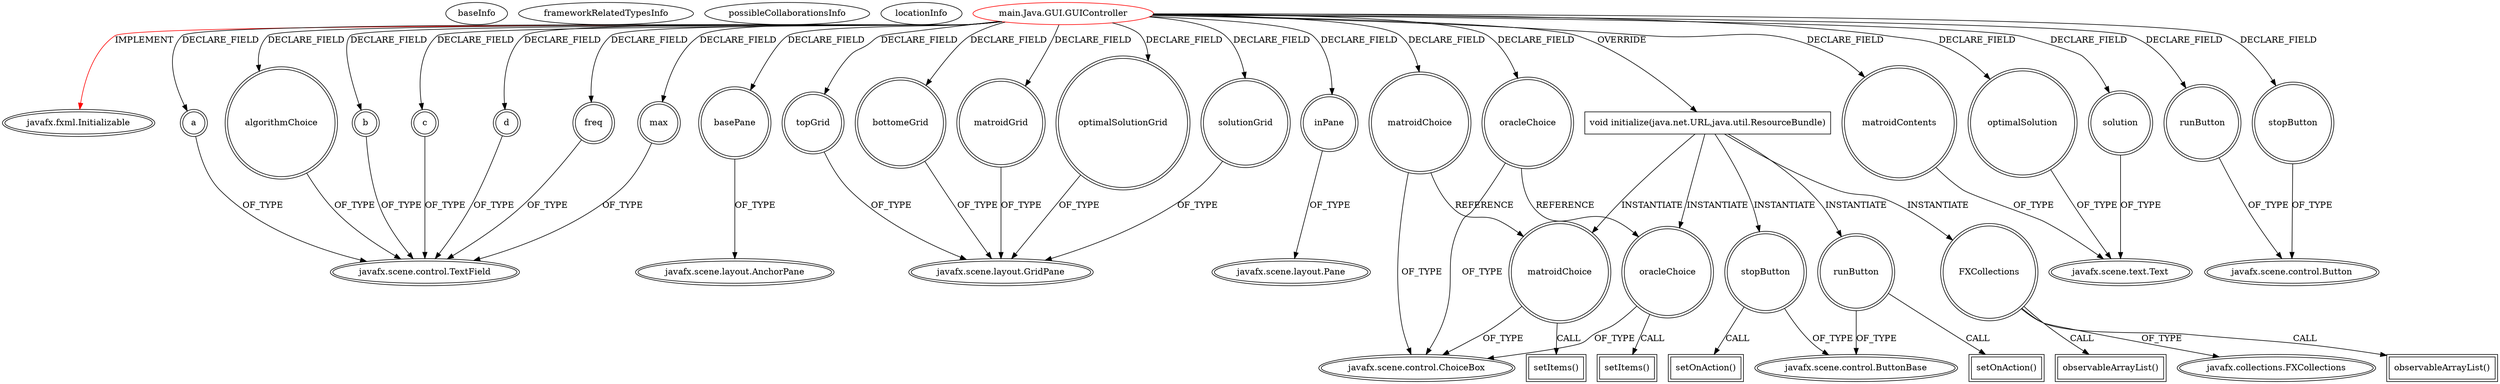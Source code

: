 digraph {
baseInfo[graphId=1202,category="extension_graph",isAnonymous=false,possibleRelation=false]
frameworkRelatedTypesInfo[0="javafx.fxml.Initializable"]
possibleCollaborationsInfo[]
locationInfo[projectName="Seraphiana-SecretaryProblemSimulator",filePath="/Seraphiana-SecretaryProblemSimulator/SecretaryProblemSimulator-master/src/main/Java/GUI/GUIController.java",contextSignature="GUIController",graphId="1202"]
0[label="main.Java.GUI.GUIController",vertexType="ROOT_CLIENT_CLASS_DECLARATION",isFrameworkType=false,color=red]
1[label="javafx.fxml.Initializable",vertexType="FRAMEWORK_INTERFACE_TYPE",isFrameworkType=true,peripheries=2]
2[label="a",vertexType="FIELD_DECLARATION",isFrameworkType=true,peripheries=2,shape=circle]
3[label="javafx.scene.control.TextField",vertexType="FRAMEWORK_CLASS_TYPE",isFrameworkType=true,peripheries=2]
4[label="algorithmChoice",vertexType="FIELD_DECLARATION",isFrameworkType=true,peripheries=2,shape=circle]
6[label="b",vertexType="FIELD_DECLARATION",isFrameworkType=true,peripheries=2,shape=circle]
8[label="basePane",vertexType="FIELD_DECLARATION",isFrameworkType=true,peripheries=2,shape=circle]
9[label="javafx.scene.layout.AnchorPane",vertexType="FRAMEWORK_CLASS_TYPE",isFrameworkType=true,peripheries=2]
10[label="bottomeGrid",vertexType="FIELD_DECLARATION",isFrameworkType=true,peripheries=2,shape=circle]
11[label="javafx.scene.layout.GridPane",vertexType="FRAMEWORK_CLASS_TYPE",isFrameworkType=true,peripheries=2]
12[label="c",vertexType="FIELD_DECLARATION",isFrameworkType=true,peripheries=2,shape=circle]
14[label="d",vertexType="FIELD_DECLARATION",isFrameworkType=true,peripheries=2,shape=circle]
16[label="freq",vertexType="FIELD_DECLARATION",isFrameworkType=true,peripheries=2,shape=circle]
18[label="inPane",vertexType="FIELD_DECLARATION",isFrameworkType=true,peripheries=2,shape=circle]
19[label="javafx.scene.layout.Pane",vertexType="FRAMEWORK_CLASS_TYPE",isFrameworkType=true,peripheries=2]
20[label="matroidChoice",vertexType="FIELD_DECLARATION",isFrameworkType=true,peripheries=2,shape=circle]
21[label="javafx.scene.control.ChoiceBox",vertexType="FRAMEWORK_CLASS_TYPE",isFrameworkType=true,peripheries=2]
22[label="matroidContents",vertexType="FIELD_DECLARATION",isFrameworkType=true,peripheries=2,shape=circle]
23[label="javafx.scene.text.Text",vertexType="FRAMEWORK_CLASS_TYPE",isFrameworkType=true,peripheries=2]
24[label="matroidGrid",vertexType="FIELD_DECLARATION",isFrameworkType=true,peripheries=2,shape=circle]
26[label="max",vertexType="FIELD_DECLARATION",isFrameworkType=true,peripheries=2,shape=circle]
28[label="optimalSolution",vertexType="FIELD_DECLARATION",isFrameworkType=true,peripheries=2,shape=circle]
30[label="optimalSolutionGrid",vertexType="FIELD_DECLARATION",isFrameworkType=true,peripheries=2,shape=circle]
32[label="oracleChoice",vertexType="FIELD_DECLARATION",isFrameworkType=true,peripheries=2,shape=circle]
34[label="runButton",vertexType="FIELD_DECLARATION",isFrameworkType=true,peripheries=2,shape=circle]
35[label="javafx.scene.control.Button",vertexType="FRAMEWORK_CLASS_TYPE",isFrameworkType=true,peripheries=2]
36[label="solution",vertexType="FIELD_DECLARATION",isFrameworkType=true,peripheries=2,shape=circle]
38[label="solutionGrid",vertexType="FIELD_DECLARATION",isFrameworkType=true,peripheries=2,shape=circle]
40[label="stopButton",vertexType="FIELD_DECLARATION",isFrameworkType=true,peripheries=2,shape=circle]
42[label="topGrid",vertexType="FIELD_DECLARATION",isFrameworkType=true,peripheries=2,shape=circle]
44[label="void initialize(java.net.URL,java.util.ResourceBundle)",vertexType="OVERRIDING_METHOD_DECLARATION",isFrameworkType=false,shape=box]
45[label="matroidChoice",vertexType="VARIABLE_EXPRESION",isFrameworkType=true,peripheries=2,shape=circle]
46[label="setItems()",vertexType="INSIDE_CALL",isFrameworkType=true,peripheries=2,shape=box]
48[label="FXCollections",vertexType="VARIABLE_EXPRESION",isFrameworkType=true,peripheries=2,shape=circle]
50[label="javafx.collections.FXCollections",vertexType="FRAMEWORK_CLASS_TYPE",isFrameworkType=true,peripheries=2]
49[label="observableArrayList()",vertexType="INSIDE_CALL",isFrameworkType=true,peripheries=2,shape=box]
51[label="oracleChoice",vertexType="VARIABLE_EXPRESION",isFrameworkType=true,peripheries=2,shape=circle]
52[label="setItems()",vertexType="INSIDE_CALL",isFrameworkType=true,peripheries=2,shape=box]
55[label="observableArrayList()",vertexType="INSIDE_CALL",isFrameworkType=true,peripheries=2,shape=box]
56[label="stopButton",vertexType="VARIABLE_EXPRESION",isFrameworkType=true,peripheries=2,shape=circle]
58[label="javafx.scene.control.ButtonBase",vertexType="FRAMEWORK_CLASS_TYPE",isFrameworkType=true,peripheries=2]
57[label="setOnAction()",vertexType="INSIDE_CALL",isFrameworkType=true,peripheries=2,shape=box]
59[label="runButton",vertexType="VARIABLE_EXPRESION",isFrameworkType=true,peripheries=2,shape=circle]
60[label="setOnAction()",vertexType="INSIDE_CALL",isFrameworkType=true,peripheries=2,shape=box]
0->1[label="IMPLEMENT",color=red]
0->2[label="DECLARE_FIELD"]
2->3[label="OF_TYPE"]
0->4[label="DECLARE_FIELD"]
4->3[label="OF_TYPE"]
0->6[label="DECLARE_FIELD"]
6->3[label="OF_TYPE"]
0->8[label="DECLARE_FIELD"]
8->9[label="OF_TYPE"]
0->10[label="DECLARE_FIELD"]
10->11[label="OF_TYPE"]
0->12[label="DECLARE_FIELD"]
12->3[label="OF_TYPE"]
0->14[label="DECLARE_FIELD"]
14->3[label="OF_TYPE"]
0->16[label="DECLARE_FIELD"]
16->3[label="OF_TYPE"]
0->18[label="DECLARE_FIELD"]
18->19[label="OF_TYPE"]
0->20[label="DECLARE_FIELD"]
20->21[label="OF_TYPE"]
0->22[label="DECLARE_FIELD"]
22->23[label="OF_TYPE"]
0->24[label="DECLARE_FIELD"]
24->11[label="OF_TYPE"]
0->26[label="DECLARE_FIELD"]
26->3[label="OF_TYPE"]
0->28[label="DECLARE_FIELD"]
28->23[label="OF_TYPE"]
0->30[label="DECLARE_FIELD"]
30->11[label="OF_TYPE"]
0->32[label="DECLARE_FIELD"]
32->21[label="OF_TYPE"]
0->34[label="DECLARE_FIELD"]
34->35[label="OF_TYPE"]
0->36[label="DECLARE_FIELD"]
36->23[label="OF_TYPE"]
0->38[label="DECLARE_FIELD"]
38->11[label="OF_TYPE"]
0->40[label="DECLARE_FIELD"]
40->35[label="OF_TYPE"]
0->42[label="DECLARE_FIELD"]
42->11[label="OF_TYPE"]
0->44[label="OVERRIDE"]
44->45[label="INSTANTIATE"]
20->45[label="REFERENCE"]
45->21[label="OF_TYPE"]
45->46[label="CALL"]
44->48[label="INSTANTIATE"]
48->50[label="OF_TYPE"]
48->49[label="CALL"]
44->51[label="INSTANTIATE"]
32->51[label="REFERENCE"]
51->21[label="OF_TYPE"]
51->52[label="CALL"]
48->55[label="CALL"]
44->56[label="INSTANTIATE"]
56->58[label="OF_TYPE"]
56->57[label="CALL"]
44->59[label="INSTANTIATE"]
59->58[label="OF_TYPE"]
59->60[label="CALL"]
}
